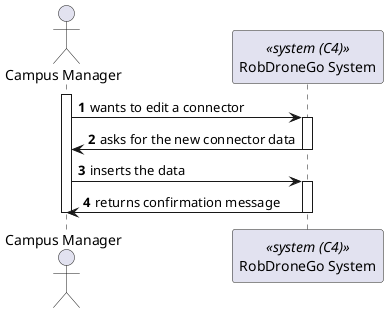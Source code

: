 @startuml us11-level1_processes
autonumber

actor CM as "Campus Manager"
participant SYS as "RobDroneGo System" <<system (C4)>>

activate CM

CM -> SYS : wants to edit a connector
activate SYS

CM <- SYS : asks for the new connector data
deactivate SYS

CM -> SYS : inserts the data
activate SYS

CM <- SYS : returns confirmation message
deactivate SYS

deactivate CM

@enduml
